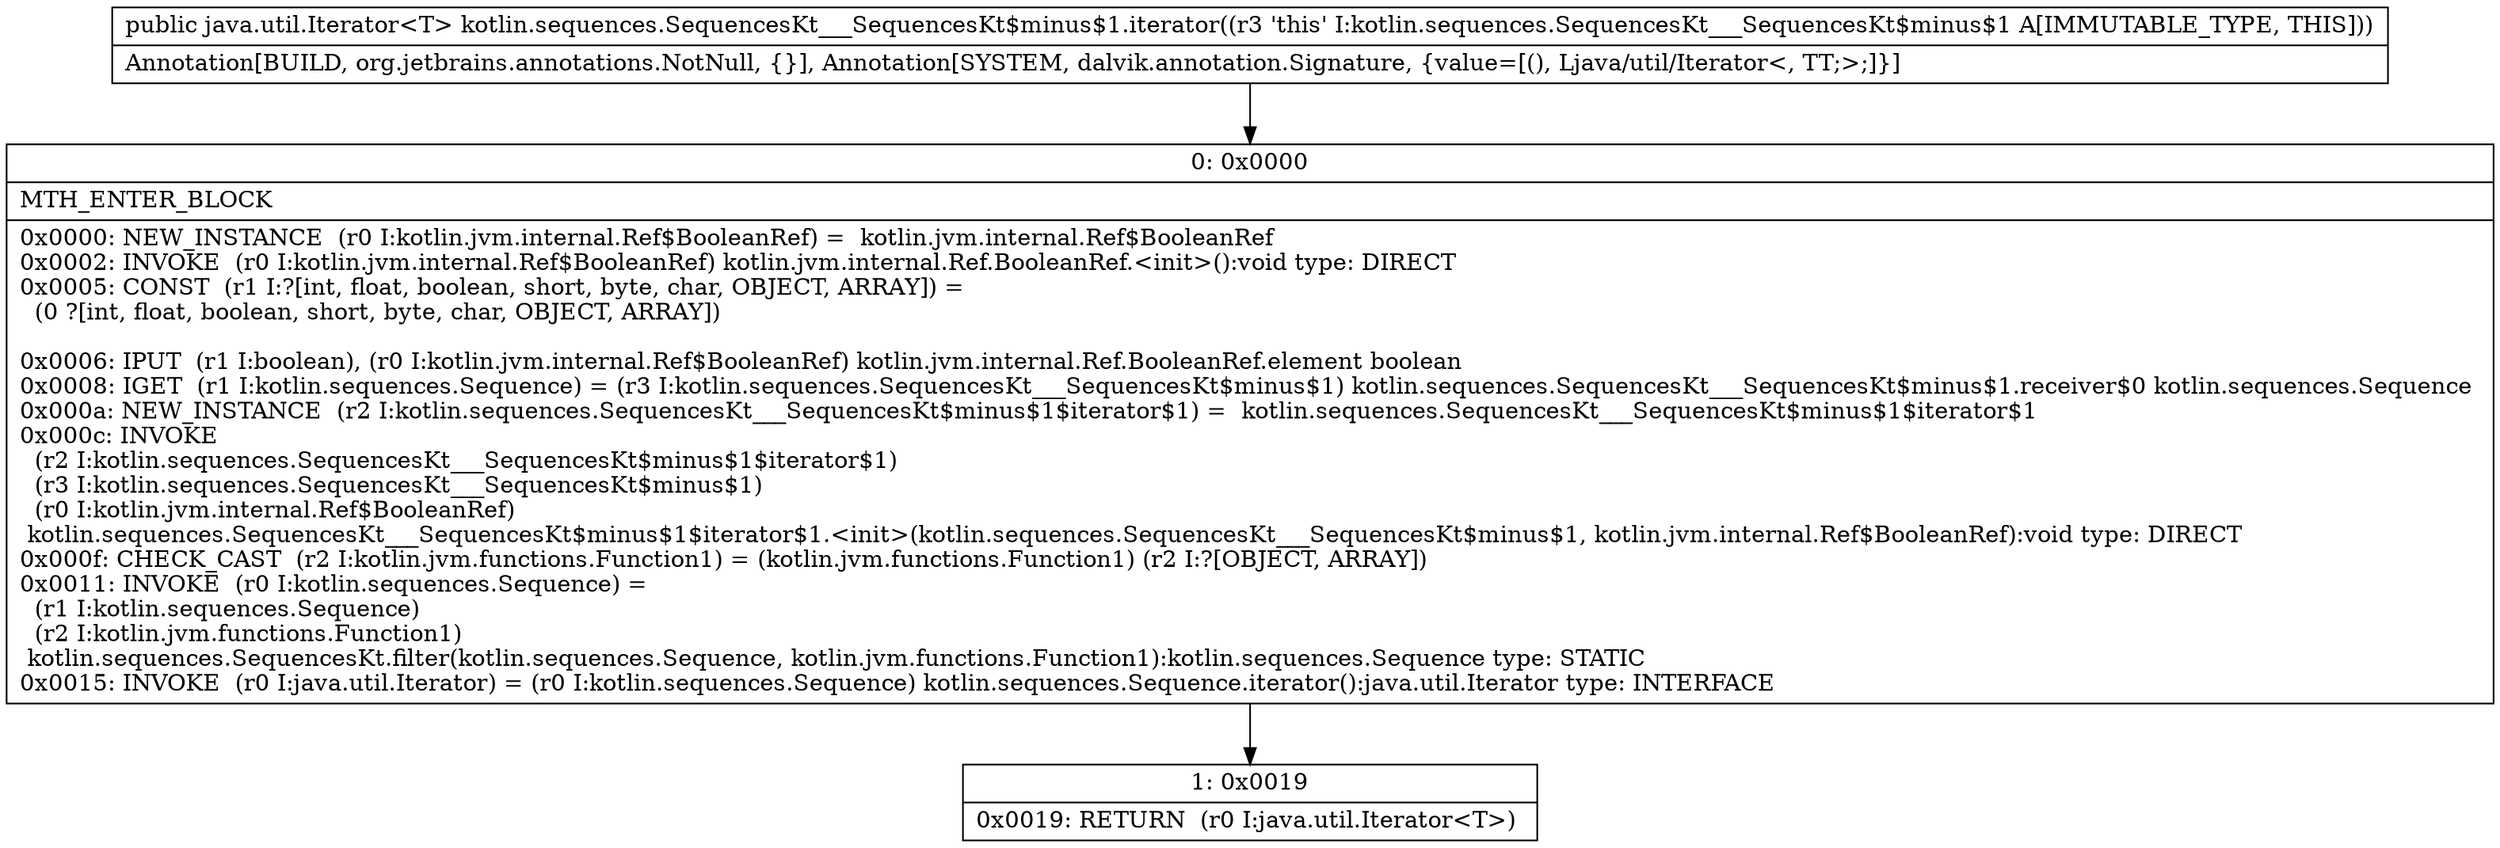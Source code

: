digraph "CFG forkotlin.sequences.SequencesKt___SequencesKt$minus$1.iterator()Ljava\/util\/Iterator;" {
Node_0 [shape=record,label="{0\:\ 0x0000|MTH_ENTER_BLOCK\l|0x0000: NEW_INSTANCE  (r0 I:kotlin.jvm.internal.Ref$BooleanRef) =  kotlin.jvm.internal.Ref$BooleanRef \l0x0002: INVOKE  (r0 I:kotlin.jvm.internal.Ref$BooleanRef) kotlin.jvm.internal.Ref.BooleanRef.\<init\>():void type: DIRECT \l0x0005: CONST  (r1 I:?[int, float, boolean, short, byte, char, OBJECT, ARRAY]) = \l  (0 ?[int, float, boolean, short, byte, char, OBJECT, ARRAY])\l \l0x0006: IPUT  (r1 I:boolean), (r0 I:kotlin.jvm.internal.Ref$BooleanRef) kotlin.jvm.internal.Ref.BooleanRef.element boolean \l0x0008: IGET  (r1 I:kotlin.sequences.Sequence) = (r3 I:kotlin.sequences.SequencesKt___SequencesKt$minus$1) kotlin.sequences.SequencesKt___SequencesKt$minus$1.receiver$0 kotlin.sequences.Sequence \l0x000a: NEW_INSTANCE  (r2 I:kotlin.sequences.SequencesKt___SequencesKt$minus$1$iterator$1) =  kotlin.sequences.SequencesKt___SequencesKt$minus$1$iterator$1 \l0x000c: INVOKE  \l  (r2 I:kotlin.sequences.SequencesKt___SequencesKt$minus$1$iterator$1)\l  (r3 I:kotlin.sequences.SequencesKt___SequencesKt$minus$1)\l  (r0 I:kotlin.jvm.internal.Ref$BooleanRef)\l kotlin.sequences.SequencesKt___SequencesKt$minus$1$iterator$1.\<init\>(kotlin.sequences.SequencesKt___SequencesKt$minus$1, kotlin.jvm.internal.Ref$BooleanRef):void type: DIRECT \l0x000f: CHECK_CAST  (r2 I:kotlin.jvm.functions.Function1) = (kotlin.jvm.functions.Function1) (r2 I:?[OBJECT, ARRAY]) \l0x0011: INVOKE  (r0 I:kotlin.sequences.Sequence) = \l  (r1 I:kotlin.sequences.Sequence)\l  (r2 I:kotlin.jvm.functions.Function1)\l kotlin.sequences.SequencesKt.filter(kotlin.sequences.Sequence, kotlin.jvm.functions.Function1):kotlin.sequences.Sequence type: STATIC \l0x0015: INVOKE  (r0 I:java.util.Iterator) = (r0 I:kotlin.sequences.Sequence) kotlin.sequences.Sequence.iterator():java.util.Iterator type: INTERFACE \l}"];
Node_1 [shape=record,label="{1\:\ 0x0019|0x0019: RETURN  (r0 I:java.util.Iterator\<T\>) \l}"];
MethodNode[shape=record,label="{public java.util.Iterator\<T\> kotlin.sequences.SequencesKt___SequencesKt$minus$1.iterator((r3 'this' I:kotlin.sequences.SequencesKt___SequencesKt$minus$1 A[IMMUTABLE_TYPE, THIS]))  | Annotation[BUILD, org.jetbrains.annotations.NotNull, \{\}], Annotation[SYSTEM, dalvik.annotation.Signature, \{value=[(), Ljava\/util\/Iterator\<, TT;\>;]\}]\l}"];
MethodNode -> Node_0;
Node_0 -> Node_1;
}

